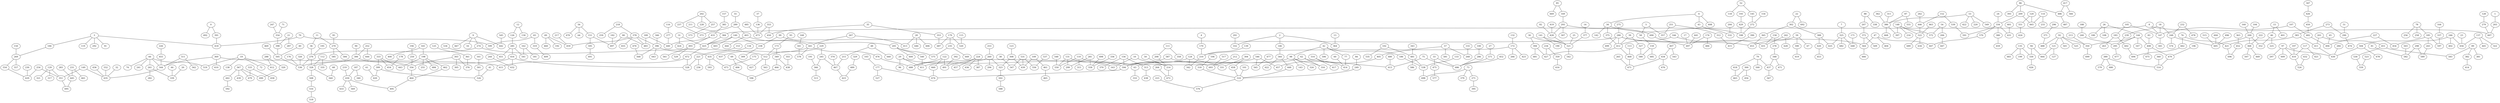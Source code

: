 graph {
    0 [ label = "0" ]
    1 [ label = "1" ]
    2 [ label = "2" ]
    3 [ label = "3" ]
    4 [ label = "4" ]
    5 [ label = "5" ]
    6 [ label = "6" ]
    7 [ label = "7" ]
    8 [ label = "8" ]
    9 [ label = "9" ]
    10 [ label = "10" ]
    11 [ label = "11" ]
    12 [ label = "12" ]
    13 [ label = "13" ]
    14 [ label = "14" ]
    15 [ label = "15" ]
    16 [ label = "16" ]
    17 [ label = "17" ]
    18 [ label = "18" ]
    19 [ label = "19" ]
    20 [ label = "20" ]
    21 [ label = "21" ]
    22 [ label = "22" ]
    23 [ label = "23" ]
    24 [ label = "24" ]
    25 [ label = "25" ]
    26 [ label = "26" ]
    27 [ label = "27" ]
    28 [ label = "28" ]
    29 [ label = "29" ]
    30 [ label = "30" ]
    31 [ label = "31" ]
    32 [ label = "32" ]
    33 [ label = "33" ]
    34 [ label = "34" ]
    35 [ label = "35" ]
    36 [ label = "36" ]
    37 [ label = "37" ]
    38 [ label = "38" ]
    39 [ label = "39" ]
    40 [ label = "40" ]
    41 [ label = "41" ]
    42 [ label = "42" ]
    43 [ label = "43" ]
    44 [ label = "44" ]
    45 [ label = "45" ]
    46 [ label = "46" ]
    47 [ label = "47" ]
    48 [ label = "48" ]
    49 [ label = "49" ]
    50 [ label = "50" ]
    51 [ label = "51" ]
    52 [ label = "52" ]
    53 [ label = "53" ]
    54 [ label = "54" ]
    55 [ label = "55" ]
    56 [ label = "56" ]
    57 [ label = "57" ]
    58 [ label = "58" ]
    59 [ label = "59" ]
    60 [ label = "60" ]
    61 [ label = "61" ]
    62 [ label = "62" ]
    63 [ label = "63" ]
    64 [ label = "64" ]
    65 [ label = "65" ]
    66 [ label = "66" ]
    67 [ label = "67" ]
    68 [ label = "68" ]
    69 [ label = "69" ]
    70 [ label = "70" ]
    71 [ label = "71" ]
    72 [ label = "72" ]
    73 [ label = "73" ]
    74 [ label = "74" ]
    75 [ label = "75" ]
    76 [ label = "76" ]
    77 [ label = "77" ]
    78 [ label = "78" ]
    79 [ label = "79" ]
    80 [ label = "80" ]
    81 [ label = "81" ]
    82 [ label = "82" ]
    83 [ label = "83" ]
    84 [ label = "84" ]
    85 [ label = "85" ]
    86 [ label = "86" ]
    87 [ label = "87" ]
    88 [ label = "88" ]
    89 [ label = "89" ]
    90 [ label = "90" ]
    91 [ label = "91" ]
    92 [ label = "92" ]
    93 [ label = "93" ]
    94 [ label = "94" ]
    95 [ label = "95" ]
    96 [ label = "96" ]
    97 [ label = "97" ]
    98 [ label = "98" ]
    99 [ label = "99" ]
    100 [ label = "100" ]
    101 [ label = "101" ]
    102 [ label = "102" ]
    103 [ label = "103" ]
    104 [ label = "104" ]
    105 [ label = "105" ]
    106 [ label = "106" ]
    107 [ label = "107" ]
    108 [ label = "108" ]
    109 [ label = "109" ]
    110 [ label = "110" ]
    111 [ label = "111" ]
    112 [ label = "112" ]
    113 [ label = "113" ]
    114 [ label = "114" ]
    115 [ label = "115" ]
    116 [ label = "116" ]
    117 [ label = "117" ]
    118 [ label = "118" ]
    119 [ label = "119" ]
    120 [ label = "120" ]
    121 [ label = "121" ]
    122 [ label = "122" ]
    123 [ label = "123" ]
    124 [ label = "124" ]
    125 [ label = "125" ]
    126 [ label = "126" ]
    127 [ label = "127" ]
    128 [ label = "128" ]
    129 [ label = "129" ]
    130 [ label = "130" ]
    131 [ label = "131" ]
    132 [ label = "132" ]
    133 [ label = "133" ]
    134 [ label = "134" ]
    135 [ label = "135" ]
    136 [ label = "136" ]
    137 [ label = "137" ]
    138 [ label = "138" ]
    139 [ label = "139" ]
    140 [ label = "140" ]
    141 [ label = "141" ]
    142 [ label = "142" ]
    143 [ label = "143" ]
    144 [ label = "144" ]
    145 [ label = "145" ]
    146 [ label = "146" ]
    147 [ label = "147" ]
    148 [ label = "148" ]
    149 [ label = "149" ]
    150 [ label = "150" ]
    151 [ label = "151" ]
    152 [ label = "152" ]
    153 [ label = "153" ]
    154 [ label = "154" ]
    155 [ label = "155" ]
    156 [ label = "156" ]
    157 [ label = "157" ]
    158 [ label = "158" ]
    159 [ label = "159" ]
    160 [ label = "160" ]
    161 [ label = "161" ]
    162 [ label = "162" ]
    163 [ label = "163" ]
    164 [ label = "164" ]
    165 [ label = "165" ]
    166 [ label = "166" ]
    167 [ label = "167" ]
    168 [ label = "168" ]
    169 [ label = "169" ]
    170 [ label = "170" ]
    171 [ label = "171" ]
    172 [ label = "172" ]
    173 [ label = "173" ]
    174 [ label = "174" ]
    175 [ label = "175" ]
    176 [ label = "176" ]
    177 [ label = "177" ]
    178 [ label = "178" ]
    179 [ label = "179" ]
    180 [ label = "180" ]
    181 [ label = "181" ]
    182 [ label = "182" ]
    183 [ label = "183" ]
    184 [ label = "184" ]
    185 [ label = "185" ]
    186 [ label = "186" ]
    187 [ label = "187" ]
    188 [ label = "188" ]
    189 [ label = "189" ]
    190 [ label = "190" ]
    191 [ label = "191" ]
    192 [ label = "192" ]
    193 [ label = "193" ]
    194 [ label = "194" ]
    195 [ label = "195" ]
    196 [ label = "196" ]
    197 [ label = "197" ]
    198 [ label = "198" ]
    199 [ label = "199" ]
    200 [ label = "200" ]
    201 [ label = "201" ]
    202 [ label = "202" ]
    203 [ label = "203" ]
    204 [ label = "204" ]
    205 [ label = "205" ]
    206 [ label = "206" ]
    207 [ label = "207" ]
    208 [ label = "208" ]
    209 [ label = "209" ]
    210 [ label = "210" ]
    211 [ label = "211" ]
    212 [ label = "212" ]
    213 [ label = "213" ]
    214 [ label = "214" ]
    215 [ label = "215" ]
    216 [ label = "216" ]
    217 [ label = "217" ]
    218 [ label = "218" ]
    219 [ label = "219" ]
    220 [ label = "220" ]
    221 [ label = "221" ]
    222 [ label = "222" ]
    223 [ label = "223" ]
    224 [ label = "224" ]
    225 [ label = "225" ]
    226 [ label = "226" ]
    227 [ label = "227" ]
    228 [ label = "228" ]
    229 [ label = "229" ]
    230 [ label = "230" ]
    231 [ label = "231" ]
    232 [ label = "232" ]
    233 [ label = "233" ]
    234 [ label = "234" ]
    235 [ label = "235" ]
    236 [ label = "236" ]
    237 [ label = "237" ]
    238 [ label = "238" ]
    239 [ label = "239" ]
    240 [ label = "240" ]
    241 [ label = "241" ]
    242 [ label = "242" ]
    243 [ label = "243" ]
    244 [ label = "244" ]
    245 [ label = "245" ]
    246 [ label = "246" ]
    247 [ label = "247" ]
    248 [ label = "248" ]
    249 [ label = "249" ]
    250 [ label = "250" ]
    251 [ label = "251" ]
    252 [ label = "252" ]
    253 [ label = "253" ]
    254 [ label = "254" ]
    255 [ label = "255" ]
    256 [ label = "256" ]
    257 [ label = "257" ]
    258 [ label = "258" ]
    259 [ label = "259" ]
    260 [ label = "260" ]
    261 [ label = "261" ]
    262 [ label = "262" ]
    263 [ label = "263" ]
    264 [ label = "264" ]
    265 [ label = "265" ]
    266 [ label = "266" ]
    267 [ label = "267" ]
    268 [ label = "268" ]
    269 [ label = "269" ]
    270 [ label = "270" ]
    271 [ label = "271" ]
    272 [ label = "272" ]
    273 [ label = "273" ]
    274 [ label = "274" ]
    275 [ label = "275" ]
    276 [ label = "276" ]
    277 [ label = "277" ]
    278 [ label = "278" ]
    279 [ label = "279" ]
    280 [ label = "280" ]
    281 [ label = "281" ]
    282 [ label = "282" ]
    283 [ label = "283" ]
    284 [ label = "284" ]
    285 [ label = "285" ]
    286 [ label = "286" ]
    287 [ label = "287" ]
    288 [ label = "288" ]
    289 [ label = "289" ]
    290 [ label = "290" ]
    291 [ label = "291" ]
    292 [ label = "292" ]
    293 [ label = "293" ]
    294 [ label = "294" ]
    295 [ label = "295" ]
    296 [ label = "296" ]
    297 [ label = "297" ]
    298 [ label = "298" ]
    299 [ label = "299" ]
    300 [ label = "300" ]
    301 [ label = "301" ]
    302 [ label = "302" ]
    303 [ label = "303" ]
    304 [ label = "304" ]
    305 [ label = "305" ]
    306 [ label = "306" ]
    307 [ label = "307" ]
    308 [ label = "308" ]
    309 [ label = "309" ]
    310 [ label = "310" ]
    311 [ label = "311" ]
    312 [ label = "312" ]
    313 [ label = "313" ]
    314 [ label = "314" ]
    315 [ label = "315" ]
    316 [ label = "316" ]
    317 [ label = "317" ]
    318 [ label = "318" ]
    319 [ label = "319" ]
    320 [ label = "320" ]
    321 [ label = "321" ]
    322 [ label = "322" ]
    323 [ label = "323" ]
    324 [ label = "324" ]
    325 [ label = "325" ]
    326 [ label = "326" ]
    327 [ label = "327" ]
    328 [ label = "328" ]
    329 [ label = "329" ]
    330 [ label = "330" ]
    331 [ label = "331" ]
    332 [ label = "332" ]
    333 [ label = "333" ]
    334 [ label = "334" ]
    335 [ label = "335" ]
    336 [ label = "336" ]
    337 [ label = "337" ]
    338 [ label = "338" ]
    339 [ label = "339" ]
    340 [ label = "340" ]
    341 [ label = "341" ]
    342 [ label = "342" ]
    343 [ label = "343" ]
    344 [ label = "344" ]
    345 [ label = "345" ]
    346 [ label = "346" ]
    347 [ label = "347" ]
    348 [ label = "348" ]
    349 [ label = "349" ]
    350 [ label = "350" ]
    351 [ label = "351" ]
    352 [ label = "352" ]
    353 [ label = "353" ]
    354 [ label = "354" ]
    355 [ label = "355" ]
    356 [ label = "356" ]
    357 [ label = "357" ]
    358 [ label = "358" ]
    359 [ label = "359" ]
    360 [ label = "360" ]
    361 [ label = "361" ]
    362 [ label = "362" ]
    363 [ label = "363" ]
    364 [ label = "364" ]
    365 [ label = "365" ]
    366 [ label = "366" ]
    367 [ label = "367" ]
    368 [ label = "368" ]
    369 [ label = "369" ]
    370 [ label = "370" ]
    371 [ label = "371" ]
    372 [ label = "372" ]
    373 [ label = "373" ]
    374 [ label = "374" ]
    375 [ label = "375" ]
    376 [ label = "376" ]
    377 [ label = "377" ]
    378 [ label = "378" ]
    379 [ label = "379" ]
    380 [ label = "380" ]
    381 [ label = "381" ]
    382 [ label = "382" ]
    383 [ label = "383" ]
    384 [ label = "384" ]
    385 [ label = "385" ]
    386 [ label = "386" ]
    387 [ label = "387" ]
    388 [ label = "388" ]
    389 [ label = "389" ]
    390 [ label = "390" ]
    391 [ label = "391" ]
    392 [ label = "392" ]
    393 [ label = "393" ]
    394 [ label = "394" ]
    395 [ label = "395" ]
    396 [ label = "396" ]
    397 [ label = "397" ]
    398 [ label = "398" ]
    399 [ label = "399" ]
    400 [ label = "400" ]
    401 [ label = "401" ]
    402 [ label = "402" ]
    403 [ label = "403" ]
    404 [ label = "404" ]
    405 [ label = "405" ]
    406 [ label = "406" ]
    407 [ label = "407" ]
    408 [ label = "408" ]
    409 [ label = "409" ]
    410 [ label = "410" ]
    411 [ label = "411" ]
    412 [ label = "412" ]
    413 [ label = "413" ]
    414 [ label = "414" ]
    415 [ label = "415" ]
    416 [ label = "416" ]
    417 [ label = "417" ]
    418 [ label = "418" ]
    419 [ label = "419" ]
    420 [ label = "420" ]
    421 [ label = "421" ]
    422 [ label = "422" ]
    423 [ label = "423" ]
    424 [ label = "424" ]
    425 [ label = "425" ]
    426 [ label = "426" ]
    427 [ label = "427" ]
    428 [ label = "428" ]
    429 [ label = "429" ]
    430 [ label = "430" ]
    431 [ label = "431" ]
    432 [ label = "432" ]
    433 [ label = "433" ]
    434 [ label = "434" ]
    435 [ label = "435" ]
    436 [ label = "436" ]
    437 [ label = "437" ]
    438 [ label = "438" ]
    439 [ label = "439" ]
    440 [ label = "440" ]
    441 [ label = "441" ]
    442 [ label = "442" ]
    443 [ label = "443" ]
    444 [ label = "444" ]
    445 [ label = "445" ]
    446 [ label = "446" ]
    447 [ label = "447" ]
    448 [ label = "448" ]
    449 [ label = "449" ]
    450 [ label = "450" ]
    451 [ label = "451" ]
    452 [ label = "452" ]
    453 [ label = "453" ]
    454 [ label = "454" ]
    455 [ label = "455" ]
    456 [ label = "456" ]
    457 [ label = "457" ]
    458 [ label = "458" ]
    459 [ label = "459" ]
    460 [ label = "460" ]
    461 [ label = "461" ]
    462 [ label = "462" ]
    463 [ label = "463" ]
    464 [ label = "464" ]
    465 [ label = "465" ]
    466 [ label = "466" ]
    467 [ label = "467" ]
    468 [ label = "468" ]
    469 [ label = "469" ]
    470 [ label = "470" ]
    471 [ label = "471" ]
    472 [ label = "472" ]
    473 [ label = "473" ]
    474 [ label = "474" ]
    475 [ label = "475" ]
    476 [ label = "476" ]
    477 [ label = "477" ]
    478 [ label = "478" ]
    479 [ label = "479" ]
    480 [ label = "480" ]
    481 [ label = "481" ]
    482 [ label = "482" ]
    483 [ label = "483" ]
    484 [ label = "484" ]
    485 [ label = "485" ]
    486 [ label = "486" ]
    487 [ label = "487" ]
    488 [ label = "488" ]
    489 [ label = "489" ]
    490 [ label = "490" ]
    491 [ label = "491" ]
    492 [ label = "492" ]
    493 [ label = "493" ]
    494 [ label = "494" ]
    495 [ label = "495" ]
    496 [ label = "496" ]
    497 [ label = "497" ]
    498 [ label = "498" ]
    499 [ label = "499" ]
    500 [ label = "500" ]
    501 [ label = "501" ]
    502 [ label = "502" ]
    503 [ label = "503" ]
    504 [ label = "504" ]
    505 [ label = "505" ]
    506 [ label = "506" ]
    507 [ label = "507" ]
    508 [ label = "508" ]
    509 [ label = "509" ]
    510 [ label = "510" ]
    511 [ label = "511" ]
    512 [ label = "512" ]
    513 [ label = "513" ]
    514 [ label = "514" ]
    515 [ label = "515" ]
    516 [ label = "516" ]
    517 [ label = "517" ]
    518 [ label = "518" ]
    519 [ label = "519" ]
    520 [ label = "520" ]
    521 [ label = "521" ]
    522 [ label = "522" ]
    523 [ label = "523" ]
    524 [ label = "524" ]
    525 [ label = "525" ]
    526 [ label = "526" ]
    527 [ label = "527" ]
    528 [ label = "528" ]
    529 [ label = "529" ]
    530 [ label = "530" ]
    531 [ label = "531" ]
    532 [ label = "532" ]
    533 [ label = "533" ]
    534 [ label = "534" ]
    535 [ label = "535" ]
    536 [ label = "536" ]
    537 [ label = "537" ]
    538 [ label = "538" ]
    539 [ label = "539" ]
    540 [ label = "540" ]
    541 [ label = "541" ]
    542 [ label = "542" ]
    543 [ label = "543" ]
    544 [ label = "544" ]
    545 [ label = "545" ]
    546 [ label = "546" ]
    547 [ label = "547" ]
    548 [ label = "548" ]
    549 [ label = "549" ]
    550 [ label = "550" ]
    551 [ label = "551" ]
    552 [ label = "552" ]
    553 [ label = "553" ]
    554 [ label = "554" ]
    555 [ label = "555" ]
    556 [ label = "556" ]
    557 [ label = "557" ]
    558 [ label = "558" ]
    559 [ label = "559" ]
    560 [ label = "560" ]
    561 [ label = "561" ]
    562 [ label = "562" ]
    563 [ label = "563" ]
    564 [ label = "564" ]
    565 [ label = "565" ]
    566 [ label = "566" ]
    567 [ label = "567" ]
    568 [ label = "568" ]
    569 [ label = "569" ]
    570 [ label = "570" ]
    571 [ label = "571" ]
    572 [ label = "572" ]
    573 [ label = "573" ]
    574 [ label = "574" ]
    575 [ label = "575" ]
    576 [ label = "576" ]
    577 [ label = "577" ]
    578 [ label = "578" ]
    579 [ label = "579" ]
    580 [ label = "580" ]
    581 [ label = "581" ]
    582 [ label = "582" ]
    583 [ label = "583" ]
    584 [ label = "584" ]
    585 [ label = "585" ]
    586 [ label = "586" ]
    587 [ label = "587" ]
    588 [ label = "588" ]
    589 [ label = "589" ]
    590 [ label = "590" ]
    591 [ label = "591" ]
    592 [ label = "592" ]
    593 [ label = "593" ]
    594 [ label = "594" ]
    595 [ label = "595" ]
    596 [ label = "596" ]
    597 [ label = "597" ]
    598 [ label = "598" ]
    599 [ label = "599" ]
    600 [ label = "600" ]
    601 [ label = "601" ]
    602 [ label = "602" ]
    603 [ label = "603" ]
    604 [ label = "604" ]
    605 [ label = "605" ]
    606 [ label = "606" ]
    607 [ label = "607" ]
    608 [ label = "608" ]
    609 [ label = "609" ]
    610 [ label = "610" ]
    611 [ label = "611" ]
    612 [ label = "612" ]
    613 [ label = "613" ]
    614 [ label = "614" ]
    615 [ label = "615" ]
    616 [ label = "616" ]
    617 [ label = "617" ]
    618 [ label = "618" ]
    619 [ label = "619" ]
    620 [ label = "620" ]
    621 [ label = "621" ]
    622 [ label = "622" ]
    623 [ label = "623" ]
    624 [ label = "624" ]
    625 [ label = "625" ]
    626 [ label = "626" ]
    627 [ label = "627" ]
    628 [ label = "628" ]
    629 [ label = "629" ]
    630 [ label = "630" ]
    631 [ label = "631" ]
    632 [ label = "632" ]
    633 [ label = "633" ]
    634 [ label = "634" ]
    635 [ label = "635" ]
    636 [ label = "636" ]
    637 [ label = "637" ]
    638 [ label = "638" ]
    639 [ label = "639" ]
    640 [ label = "640" ]
    641 [ label = "641" ]
    642 [ label = "642" ]
    643 [ label = "643" ]
    644 [ label = "644" ]
    645 [ label = "645" ]
    646 [ label = "646" ]
    647 [ label = "647" ]
    648 [ label = "648" ]
    649 [ label = "649" ]
    650 [ label = "650" ]
    651 [ label = "651" ]
    652 [ label = "652" ]
    653 [ label = "653" ]
    654 [ label = "654" ]
    655 [ label = "655" ]
    656 [ label = "656" ]
    657 [ label = "657" ]
    658 [ label = "658" ]
    659 [ label = "659" ]
    660 [ label = "660" ]
    661 [ label = "661" ]
    662 [ label = "662" ]
    663 [ label = "663" ]
    664 [ label = "664" ]
    665 [ label = "665" ]
    666 [ label = "666" ]
    667 [ label = "667" ]
    668 [ label = "668" ]
    669 [ label = "669" ]
    670 [ label = "670" ]
    671 [ label = "671" ]
    672 [ label = "672" ]
    673 [ label = "673" ]
    674 [ label = "674" ]
    675 [ label = "675" ]
    676 [ label = "676" ]
    677 [ label = "677" ]
    678 [ label = "678" ]
    679 [ label = "679" ]
    680 [ label = "680" ]
    681 [ label = "681" ]
    682 [ label = "682" ]
    683 [ label = "683" ]
    684 [ label = "684" ]
    685 [ label = "685" ]
    686 [ label = "686" ]
    687 [ label = "687" ]
    688 [ label = "688" ]
    689 [ label = "689" ]
    690 [ label = "690" ]
    691 [ label = "691" ]
    692 [ label = "692" ]
    693 [ label = "693" ]
    694 [ label = "694" ]
    695 [ label = "695" ]
    696 [ label = "696" ]
    697 [ label = "697" ]
    698 [ label = "698" ]
    699 [ label = "699" ]
    0 -- 492 [ ]
    0 -- 391 [ ]
    1 -- 203 [ ]
    2 -- 332 [ ]
    2 -- 364 [ ]
    2 -- 146 [ ]
    3 -- 119 [ ]
    3 -- 418 [ ]
    3 -- 91 [ ]
    3 -- 292 [ ]
    3 -- 184 [ ]
    4 -- 170 [ ]
    5 -- 357 [ ]
    5 -- 58 [ ]
    6 -- 43 [ ]
    6 -- 608 [ ]
    6 -- 34 [ ]
    7 -- 325 [ ]
    8 -- 384 [ ]
    8 -- 607 [ ]
    8 -- 147 [ ]
    9 -- 642 [ ]
    9 -- 667 [ ]
    9 -- 16 [ ]
    9 -- 274 [ ]
    10 -- 214 [ ]
    10 -- 163 [ ]
    11 -- 270 [ ]
    11 -- 36 [ ]
    12 -- 130 [ ]
    12 -- 126 [ ]
    13 -- 364 [ ]
    14 -- 377 [ ]
    15 -- 401 [ ]
    15 -- 46 [ ]
    17 -- 697 [ ]
    18 -- 248 [ ]
    18 -- 239 [ ]
    18 -- 147 [ ]
    19 -- 612 [ ]
    19 -- 138 [ ]
    19 -- 72 [ ]
    19 -- 519 [ ]
    20 -- 339 [ ]
    21 -- 287 [ ]
    21 -- 398 [ ]
    22 -- 692 [ ]
    22 -- 302 [ ]
    23 -- 656 [ ]
    24 -- 334 [ ]
    25 -- 521 [ ]
    26 -- 108 [ ]
    26 -- 180 [ ]
    26 -- 144 [ ]
    27 -- 571 [ ]
    28 -- 606 [ ]
    28 -- 646 [ ]
    28 -- 413 [ ]
    29 -- 96 [ ]
    29 -- 63 [ ]
    29 -- 611 [ ]
    30 -- 521 [ ]
    30 -- 394 [ ]
    31 -- 424 [ ]
    31 -- 425 [ ]
    32 -- 635 [ ]
    33 -- 475 [ ]
    33 -- 686 [ ]
    34 -- 598 [ ]
    34 -- 142 [ ]
    34 -- 375 [ ]
    35 -- 650 [ ]
    35 -- 353 [ ]
    36 -- 276 [ ]
    37 -- 136 [ ]
    38 -- 547 [ ]
    39 -- 327 [ ]
    39 -- 412 [ ]
    40 -- 505 [ ]
    41 -- 526 [ ]
    42 -- 77 [ ]
    42 -- 186 [ ]
    42 -- 506 [ ]
    42 -- 98 [ ]
    43 -- 532 [ ]
    44 -- 339 [ ]
    45 -- 494 [ ]
    46 -- 225 [ ]
    46 -- 352 [ ]
    47 -- 647 [ ]
    47 -- 404 [ ]
    47 -- 564 [ ]
    48 -- 640 [ ]
    48 -- 215 [ ]
    49 -- 460 [ ]
    49 -- 192 [ ]
    49 -- 459 [ ]
    50 -- 214 [ ]
    51 -- 290 [ ]
    52 -- 118 [ ]
    52 -- 145 [ ]
    53 -- 549 [ ]
    53 -- 220 [ ]
    53 -- 422 [ ]
    53 -- 386 [ ]
    54 -- 206 [ ]
    54 -- 572 [ ]
    55 -- 289 [ ]
    56 -- 64 [ ]
    56 -- 670 [ ]
    56 -- 151 [ ]
    57 -- 581 [ ]
    57 -- 268 [ ]
    57 -- 405 [ ]
    58 -- 159 [ ]
    59 -- 590 [ ]
    59 -- 67 [ ]
    59 -- 453 [ ]
    60 -- 414 [ ]
    61 -- 420 [ ]
    62 -- 316 [ ]
    62 -- 613 [ ]
    62 -- 63 [ ]
    63 -- 310 [ ]
    65 -- 319 [ ]
    65 -- 599 [ ]
    66 -- 519 [ ]
    66 -- 241 [ ]
    66 -- 74 [ ]
    66 -- 261 [ ]
    66 -- 544 [ ]
    68 -- 560 [ ]
    69 -- 406 [ ]
    69 -- 627 [ ]
    70 -- 599 [ ]
    70 -- 418 [ ]
    71 -- 354 [ ]
    73 -- 379 [ ]
    73 -- 271 [ ]
    73 -- 698 [ ]
    75 -- 686 [ ]
    75 -- 613 [ ]
    76 -- 662 [ ]
    76 -- 421 [ ]
    77 -- 414 [ ]
    78 -- 256 [ ]
    78 -- 258 [ ]
    78 -- 185 [ ]
    79 -- 618 [ ]
    79 -- 500 [ ]
    79 -- 437 [ ]
    80 -- 497 [ ]
    80 -- 483 [ ]
    81 -- 582 [ ]
    82 -- 428 [ ]
    83 -- 408 [ ]
    84 -- 249 [ ]
    85 -- 669 [ ]
    85 -- 169 [ ]
    86 -- 486 [ ]
    86 -- 393 [ ]
    86 -- 209 [ ]
    87 -- 555 [ ]
    87 -- 386 [ ]
    88 -- 338 [ ]
    88 -- 207 [ ]
    89 -- 382 [ ]
    89 -- 381 [ ]
    89 -- 583 [ ]
    90 -- 306 [ ]
    92 -- 121 [ ]
    92 -- 525 [ ]
    92 -- 488 [ ]
    92 -- 501 [ ]
    92 -- 350 [ ]
    93 -- 173 [ ]
    94 -- 330 [ ]
    94 -- 664 [ ]
    95 -- 270 [ ]
    97 -- 630 [ ]
    97 -- 297 [ ]
    97 -- 609 [ ]
    97 -- 410 [ ]
    98 -- 594 [ ]
    98 -- 324 [ ]
    98 -- 143 [ ]
    98 -- 316 [ ]
    99 -- 205 [ ]
    99 -- 238 [ ]
    100 -- 286 [ ]
    101 -- 510 [ ]
    102 -- 535 [ ]
    102 -- 481 [ ]
    103 -- 177 [ ]
    104 -- 200 [ ]
    105 -- 147 [ ]
    105 -- 183 [ ]
    106 -- 318 [ ]
    107 -- 482 [ ]
    107 -- 147 [ ]
    109 -- 461 [ ]
    109 -- 639 [ ]
    110 -- 550 [ ]
    110 -- 315 [ ]
    110 -- 594 [ ]
    111 -- 358 [ ]
    111 -- 208 [ ]
    112 -- 335 [ ]
    112 -- 328 [ ]
    113 -- 468 [ ]
    114 -- 233 [ ]
    114 -- 665 [ ]
    115 -- 520 [ ]
    116 -- 277 [ ]
    117 -- 621 [ ]
    117 -- 410 [ ]
    120 -- 551 [ ]
    120 -- 665 [ ]
    121 -- 664 [ ]
    121 -- 127 [ ]
    122 -- 688 [ ]
    122 -- 491 [ ]
    122 -- 660 [ ]
    123 -- 308 [ ]
    124 -- 342 [ ]
    124 -- 331 [ ]
    124 -- 594 [ ]
    125 -- 361 [ ]
    126 -- 285 [ ]
    128 -- 279 [ ]
    129 -- 317 [ ]
    129 -- 321 [ ]
    129 -- 351 [ ]
    131 -- 299 [ ]
    131 -- 163 [ ]
    131 -- 550 [ ]
    132 -- 172 [ ]
    133 -- 538 [ ]
    134 -- 435 [ ]
    135 -- 683 [ ]
    135 -- 199 [ ]
    135 -- 330 [ ]
    136 -- 673 [ ]
    137 -- 445 [ ]
    137 -- 322 [ ]
    137 -- 656 [ ]
    139 -- 210 [ ]
    140 -- 238 [ ]
    140 -- 603 [ ]
    140 -- 425 [ ]
    141 -- 190 [ ]
    141 -- 521 [ ]
    144 -- 408 [ ]
    144 -- 167 [ ]
    144 -- 350 [ ]
    144 -- 295 [ ]
    145 -- 272 [ ]
    146 -- 344 [ ]
    147 -- 345 [ ]
    148 -- 572 [ ]
    148 -- 397 [ ]
    148 -- 216 [ ]
    148 -- 522 [ ]
    149 -- 351 [ ]
    149 -- 635 [ ]
    150 -- 269 [ ]
    151 -- 595 [ ]
    151 -- 497 [ ]
    152 -- 446 [ ]
    152 -- 539 [ ]
    153 -- 221 [ ]
    154 -- 272 [ ]
    155 -- 268 [ ]
    156 -- 313 [ ]
    156 -- 370 [ ]
    156 -- 594 [ ]
    157 -- 385 [ ]
    158 -- 278 [ ]
    158 -- 431 [ ]
    159 -- 685 [ ]
    159 -- 580 [ ]
    160 -- 200 [ ]
    161 -- 301 [ ]
    162 -- 181 [ ]
    162 -- 541 [ ]
    164 -- 337 [ ]
    165 -- 400 [ ]
    165 -- 198 [ ]
    166 -- 431 [ ]
    166 -- 412 [ ]
    168 -- 341 [ ]
    169 -- 293 [ ]
    170 -- 210 [ ]
    171 -- 648 [ ]
    172 -- 423 [ ]
    172 -- 266 [ ]
    172 -- 210 [ ]
    173 -- 349 [ ]
    173 -- 512 [ ]
    174 -- 484 [ ]
    174 -- 697 [ ]
    175 -- 473 [ ]
    176 -- 536 [ ]
    177 -- 527 [ ]
    177 -- 674 [ ]
    178 -- 654 [ ]
    179 -- 520 [ ]
    179 -- 687 [ ]
    179 -- 235 [ ]
    182 -- 497 [ ]
    183 -- 263 [ ]
    183 -- 602 [ ]
    184 -- 269 [ ]
    185 -- 597 [ ]
    185 -- 243 [ ]
    185 -- 504 [ ]
    186 -- 538 [ ]
    187 -- 340 [ ]
    187 -- 430 [ ]
    188 -- 240 [ ]
    189 -- 440 [ ]
    189 -- 483 [ ]
    191 -- 366 [ ]
    193 -- 429 [ ]
    194 -- 250 [ ]
    195 -- 276 [ ]
    196 -- 479 [ ]
    197 -- 410 [ ]
    198 -- 443 [ ]
    198 -- 255 [ ]
    198 -- 684 [ ]
    198 -- 462 [ ]
    200 -- 352 [ ]
    200 -- 368 [ ]
    200 -- 605 [ ]
    201 -- 451 [ ]
    201 -- 411 [ ]
    202 -- 228 [ ]
    202 -- 257 [ ]
    202 -- 237 [ ]
    203 -- 607 [ ]
    204 -- 532 [ ]
    205 -- 600 [ ]
    205 -- 540 [ ]
    205 -- 575 [ ]
    206 -- 447 [ ]
    207 -- 372 [ ]
    208 -- 214 [ ]
    209 -- 665 [ ]
    209 -- 334 [ ]
    210 -- 342 [ ]
    211 -- 384 [ ]
    212 -- 693 [ ]
    213 -- 350 [ ]
    214 -- 672 [ ]
    215 -- 467 [ ]
    217 -- 459 [ ]
    218 -- 259 [ ]
    218 -- 378 [ ]
    219 -- 430 [ ]
    221 -- 236 [ ]
    221 -- 528 [ ]
    222 -- 368 [ ]
    223 -- 576 [ ]
    224 -- 457 [ ]
    224 -- 387 [ ]
    224 -- 636 [ ]
    224 -- 491 [ ]
    226 -- 455 [ ]
    227 -- 454 [ ]
    227 -- 494 [ ]
    229 -- 245 [ ]
    229 -- 512 [ ]
    230 -- 629 [ ]
    231 -- 661 [ ]
    231 -- 645 [ ]
    232 -- 478 [ ]
    232 -- 248 [ ]
    234 -- 359 [ ]
    234 -- 427 [ ]
    235 -- 649 [ ]
    235 -- 575 [ ]
    237 -- 373 [ ]
    238 -- 309 [ ]
    239 -- 295 [ ]
    240 -- 295 [ ]
    242 -- 628 [ ]
    242 -- 431 [ ]
    243 -- 589 [ ]
    244 -- 632 [ ]
    245 -- 467 [ ]
    245 -- 366 [ ]
    246 -- 402 [ ]
    246 -- 656 [ ]
    246 -- 454 [ ]
    247 -- 354 [ ]
    248 -- 605 [ ]
    248 -- 574 [ ]
    249 -- 510 [ ]
    250 -- 356 [ ]
    251 -- 312 [ ]
    251 -- 357 [ ]
    252 -- 644 [ ]
    252 -- 306 [ ]
    253 -- 260 [ ]
    254 -- 629 [ ]
    254 -- 351 [ ]
    257 -- 573 [ ]
    260 -- 323 [ ]
    260 -- 294 [ ]
    260 -- 688 [ ]
    261 -- 339 [ ]
    261 -- 282 [ ]
    262 -- 446 [ ]
    264 -- 672 [ ]
    265 -- 671 [ ]
    267 -- 413 [ ]
    267 -- 441 [ ]
    269 -- 557 [ ]
    269 -- 554 [ ]
    270 -- 585 [ ]
    270 -- 584 [ ]
    271 -- 395 [ ]
    272 -- 598 [ ]
    273 -- 290 [ ]
    273 -- 383 [ ]
    274 -- 512 [ ]
    274 -- 276 [ ]
    275 -- 280 [ ]
    276 -- 328 [ ]
    276 -- 536 [ ]
    277 -- 440 [ ]
    278 -- 348 [ ]
    279 -- 607 [ ]
    280 -- 564 [ ]
    280 -- 412 [ ]
    280 -- 453 [ ]
    280 -- 499 [ ]
    280 -- 425 [ ]
    281 -- 558 [ ]
    281 -- 299 [ ]
    283 -- 645 [ ]
    284 -- 630 [ ]
    285 -- 651 [ ]
    285 -- 541 [ ]
    285 -- 416 [ ]
    286 -- 686 [ ]
    288 -- 320 [ ]
    288 -- 612 [ ]
    289 -- 373 [ ]
    289 -- 403 [ ]
    290 -- 474 [ ]
    291 -- 332 [ ]
    293 -- 690 [ ]
    293 -- 307 [ ]
    293 -- 428 [ ]
    295 -- 677 [ ]
    296 -- 371 [ ]
    298 -- 582 [ ]
    298 -- 589 [ ]
    300 -- 456 [ ]
    300 -- 663 [ ]
    301 -- 526 [ ]
    302 -- 388 [ ]
    302 -- 365 [ ]
    303 -- 376 [ ]
    303 -- 305 [ ]
    303 -- 356 [ ]
    304 -- 458 [ ]
    304 -- 331 [ ]
    306 -- 356 [ ]
    306 -- 328 [ ]
    308 -- 639 [ ]
    308 -- 323 [ ]
    311 -- 386 [ ]
    312 -- 415 [ ]
    313 -- 638 [ ]
    314 -- 617 [ ]
    314 -- 414 [ ]
    318 -- 510 [ ]
    319 -- 409 [ ]
    320 -- 490 [ ]
    323 -- 502 [ ]
    325 -- 682 [ ]
    325 -- 648 [ ]
    325 -- 625 [ ]
    326 -- 536 [ ]
    327 -- 580 [ ]
    328 -- 560 [ ]
    328 -- 508 [ ]
    329 -- 489 [ ]
    330 -- 626 [ ]
    333 -- 399 [ ]
    333 -- 654 [ ]
    333 -- 443 [ ]
    334 -- 631 [ ]
    334 -- 591 [ ]
    334 -- 380 [ ]
    334 -- 570 [ ]
    336 -- 558 [ ]
    337 -- 597 [ ]
    341 -- 578 [ ]
    343 -- 481 [ ]
    344 -- 622 [ ]
    344 -- 448 [ ]
    346 -- 396 [ ]
    347 -- 426 [ ]
    348 -- 437 [ ]
    348 -- 471 [ ]
    349 -- 466 [ ]
    349 -- 438 [ ]
    350 -- 699 [ ]
    351 -- 695 [ ]
    353 -- 687 [ ]
    354 -- 398 [ ]
    355 -- 438 [ ]
    356 -- 464 [ ]
    359 -- 616 [ ]
    360 -- 514 [ ]
    361 -- 376 [ ]
    362 -- 386 [ ]
    363 -- 652 [ ]
    365 -- 453 [ ]
    366 -- 513 [ ]
    367 -- 679 [ ]
    367 -- 439 [ ]
    367 -- 442 [ ]
    367 -- 490 [ ]
    368 -- 507 [ ]
    368 -- 449 [ ]
    369 -- 610 [ ]
    369 -- 544 [ ]
    369 -- 615 [ ]
    371 -- 488 [ ]
    372 -- 509 [ ]
    372 -- 564 [ ]
    374 -- 467 [ ]
    375 -- 412 [ ]
    377 -- 521 [ ]
    378 -- 483 [ ]
    378 -- 655 [ ]
    378 -- 459 [ ]
    378 -- 396 [ ]
    380 -- 659 [ ]
    382 -- 614 [ ]
    383 -- 421 [ ]
    383 -- 411 [ ]
    384 -- 425 [ ]
    385 -- 433 [ ]
    386 -- 668 [ ]
    386 -- 397 [ ]
    388 -- 625 [ ]
    388 -- 620 [ ]
    389 -- 680 [ ]
    389 -- 579 [ ]
    389 -- 514 [ ]
    390 -- 415 [ ]
    391 -- 418 [ ]
    392 -- 491 [ ]
    394 -- 681 [ ]
    394 -- 427 [ ]
    396 -- 568 [ ]
    396 -- 643 [ ]
    396 -- 435 [ ]
    398 -- 505 [ ]
    399 -- 420 [ ]
    399 -- 526 [ ]
    403 -- 444 [ ]
    403 -- 441 [ ]
    405 -- 657 [ ]
    407 -- 543 [ ]
    407 -- 434 [ ]
    408 -- 479 [ ]
    408 -- 675 [ ]
    410 -- 524 [ ]
    411 -- 630 [ ]
    412 -- 468 [ ]
    412 -- 427 [ ]
    416 -- 536 [ ]
    416 -- 632 [ ]
    416 -- 528 [ ]
    417 -- 566 [ ]
    417 -- 486 [ ]
    419 -- 428 [ ]
    421 -- 696 [ ]
    425 -- 472 [ ]
    426 -- 450 [ ]
    428 -- 521 [ ]
    429 -- 598 [ ]
    430 -- 569 [ ]
    430 -- 633 [ ]
    430 -- 495 [ ]
    432 -- 524 [ ]
    433 -- 493 [ ]
    433 -- 440 [ ]
    434 -- 676 [ ]
    434 -- 671 [ ]
    435 -- 593 [ ]
    435 -- 473 [ ]
    436 -- 635 [ ]
    437 -- 567 [ ]
    441 -- 578 [ ]
    441 -- 637 [ ]
    441 -- 476 [ ]
    442 -- 592 [ ]
    446 -- 522 [ ]
    448 -- 510 [ ]
    450 -- 482 [ ]
    451 -- 583 [ ]
    451 -- 530 [ ]
    452 -- 686 [ ]
    455 -- 544 [ ]
    458 -- 510 [ ]
    461 -- 465 [ ]
    462 -- 464 [ ]
    463 -- 522 [ ]
    464 -- 495 [ ]
    466 -- 596 [ ]
    467 -- 623 [ ]
    468 -- 671 [ ]
    469 -- 505 [ ]
    470 -- 568 [ ]
    472 -- 528 [ ]
    472 -- 615 [ ]
    473 -- 596 [ ]
    475 -- 577 [ ]
    476 -- 688 [ ]
    477 -- 565 [ ]
    479 -- 514 [ ]
    480 -- 613 [ ]
    481 -- 586 [ ]
    481 -- 538 [ ]
    482 -- 494 [ ]
    485 -- 673 [ ]
    486 -- 487 [ ]
    489 -- 623 [ ]
    493 -- 529 [ ]
    493 -- 561 [ ]
    496 -- 605 [ ]
    498 -- 558 [ ]
    502 -- 588 [ ]
    503 -- 582 [ ]
    504 -- 678 [ ]
    504 -- 630 [ ]
    505 -- 536 [ ]
    508 -- 516 [ ]
    510 -- 576 [ ]
    511 -- 562 [ ]
    511 -- 544 [ ]
    512 -- 627 [ ]
    512 -- 563 [ ]
    515 -- 605 [ ]
    516 -- 518 [ ]
    517 -- 693 [ ]
    521 -- 542 [ ]
    522 -- 634 [ ]
    522 -- 689 [ ]
    523 -- 559 [ ]
    530 -- 559 [ ]
    531 -- 547 [ ]
    531 -- 556 [ ]
    531 -- 639 [ ]
    533 -- 658 [ ]
    533 -- 679 [ ]
    534 -- 651 [ ]
    537 -- 556 [ ]
    538 -- 698 [ ]
    539 -- 591 [ ]
    540 -- 611 [ ]
    544 -- 635 [ ]
    545 -- 642 [ ]
    546 -- 657 [ ]
    546 -- 565 [ ]
    546 -- 611 [ ]
    548 -- 550 [ ]
    551 -- 624 [ ]
    552 -- 635 [ ]
    553 -- 673 [ ]
    553 -- 650 [ ]
    554 -- 629 [ ]
    564 -- 666 [ ]
    570 -- 647 [ ]
    571 -- 686 [ ]
    587 -- 693 [ ]
    587 -- 594 [ ]
    590 -- 619 [ ]
    594 -- 674 [ ]
    595 -- 691 [ ]
    601 -- 631 [ ]
    602 -- 694 [ ]
    604 -- 605 [ ]
    618 -- 663 [ ]
    620 -- 653 [ ]
    641 -- 697 [ ]
    645 -- 695 [ ]
    652 -- 696 [ ]
    660 -- 674 [ ]
    662 -- 694 [ ]
    690 -- 697 [ ]
}

